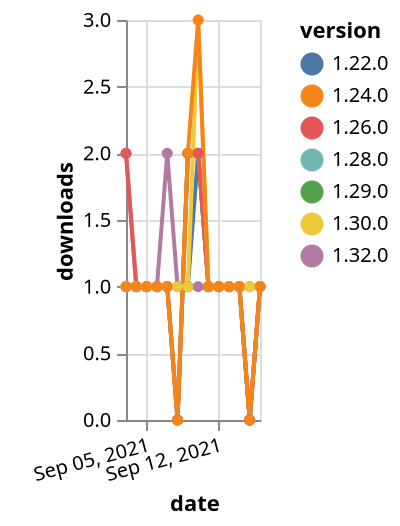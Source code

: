 {"$schema": "https://vega.github.io/schema/vega-lite/v5.json", "description": "A simple bar chart with embedded data.", "data": {"values": [{"date": "2021-09-03", "total": 138, "delta": 1, "version": "1.29.0"}, {"date": "2021-09-04", "total": 139, "delta": 1, "version": "1.29.0"}, {"date": "2021-09-05", "total": 140, "delta": 1, "version": "1.29.0"}, {"date": "2021-09-06", "total": 141, "delta": 1, "version": "1.29.0"}, {"date": "2021-09-07", "total": 142, "delta": 1, "version": "1.29.0"}, {"date": "2021-09-08", "total": 142, "delta": 0, "version": "1.29.0"}, {"date": "2021-09-09", "total": 144, "delta": 2, "version": "1.29.0"}, {"date": "2021-09-10", "total": 146, "delta": 2, "version": "1.29.0"}, {"date": "2021-09-11", "total": 147, "delta": 1, "version": "1.29.0"}, {"date": "2021-09-12", "total": 148, "delta": 1, "version": "1.29.0"}, {"date": "2021-09-13", "total": 149, "delta": 1, "version": "1.29.0"}, {"date": "2021-09-14", "total": 150, "delta": 1, "version": "1.29.0"}, {"date": "2021-09-15", "total": 150, "delta": 0, "version": "1.29.0"}, {"date": "2021-09-16", "total": 151, "delta": 1, "version": "1.29.0"}, {"date": "2021-09-03", "total": 116, "delta": 2, "version": "1.32.0"}, {"date": "2021-09-04", "total": 117, "delta": 1, "version": "1.32.0"}, {"date": "2021-09-05", "total": 118, "delta": 1, "version": "1.32.0"}, {"date": "2021-09-06", "total": 119, "delta": 1, "version": "1.32.0"}, {"date": "2021-09-07", "total": 121, "delta": 2, "version": "1.32.0"}, {"date": "2021-09-08", "total": 122, "delta": 1, "version": "1.32.0"}, {"date": "2021-09-09", "total": 123, "delta": 1, "version": "1.32.0"}, {"date": "2021-09-10", "total": 124, "delta": 1, "version": "1.32.0"}, {"date": "2021-09-11", "total": 125, "delta": 1, "version": "1.32.0"}, {"date": "2021-09-12", "total": 126, "delta": 1, "version": "1.32.0"}, {"date": "2021-09-13", "total": 127, "delta": 1, "version": "1.32.0"}, {"date": "2021-09-14", "total": 128, "delta": 1, "version": "1.32.0"}, {"date": "2021-09-15", "total": 129, "delta": 1, "version": "1.32.0"}, {"date": "2021-09-16", "total": 130, "delta": 1, "version": "1.32.0"}, {"date": "2021-09-03", "total": 218, "delta": 1, "version": "1.22.0"}, {"date": "2021-09-04", "total": 219, "delta": 1, "version": "1.22.0"}, {"date": "2021-09-05", "total": 220, "delta": 1, "version": "1.22.0"}, {"date": "2021-09-06", "total": 221, "delta": 1, "version": "1.22.0"}, {"date": "2021-09-07", "total": 222, "delta": 1, "version": "1.22.0"}, {"date": "2021-09-08", "total": 223, "delta": 1, "version": "1.22.0"}, {"date": "2021-09-09", "total": 224, "delta": 1, "version": "1.22.0"}, {"date": "2021-09-10", "total": 226, "delta": 2, "version": "1.22.0"}, {"date": "2021-09-11", "total": 227, "delta": 1, "version": "1.22.0"}, {"date": "2021-09-12", "total": 228, "delta": 1, "version": "1.22.0"}, {"date": "2021-09-13", "total": 229, "delta": 1, "version": "1.22.0"}, {"date": "2021-09-14", "total": 230, "delta": 1, "version": "1.22.0"}, {"date": "2021-09-15", "total": 230, "delta": 0, "version": "1.22.0"}, {"date": "2021-09-16", "total": 231, "delta": 1, "version": "1.22.0"}, {"date": "2021-09-03", "total": 153, "delta": 1, "version": "1.28.0"}, {"date": "2021-09-04", "total": 154, "delta": 1, "version": "1.28.0"}, {"date": "2021-09-05", "total": 155, "delta": 1, "version": "1.28.0"}, {"date": "2021-09-06", "total": 156, "delta": 1, "version": "1.28.0"}, {"date": "2021-09-07", "total": 157, "delta": 1, "version": "1.28.0"}, {"date": "2021-09-08", "total": 157, "delta": 0, "version": "1.28.0"}, {"date": "2021-09-09", "total": 159, "delta": 2, "version": "1.28.0"}, {"date": "2021-09-10", "total": 161, "delta": 2, "version": "1.28.0"}, {"date": "2021-09-11", "total": 162, "delta": 1, "version": "1.28.0"}, {"date": "2021-09-12", "total": 163, "delta": 1, "version": "1.28.0"}, {"date": "2021-09-13", "total": 164, "delta": 1, "version": "1.28.0"}, {"date": "2021-09-14", "total": 165, "delta": 1, "version": "1.28.0"}, {"date": "2021-09-15", "total": 165, "delta": 0, "version": "1.28.0"}, {"date": "2021-09-16", "total": 166, "delta": 1, "version": "1.28.0"}, {"date": "2021-09-03", "total": 175, "delta": 2, "version": "1.26.0"}, {"date": "2021-09-04", "total": 176, "delta": 1, "version": "1.26.0"}, {"date": "2021-09-05", "total": 177, "delta": 1, "version": "1.26.0"}, {"date": "2021-09-06", "total": 178, "delta": 1, "version": "1.26.0"}, {"date": "2021-09-07", "total": 179, "delta": 1, "version": "1.26.0"}, {"date": "2021-09-08", "total": 179, "delta": 0, "version": "1.26.0"}, {"date": "2021-09-09", "total": 181, "delta": 2, "version": "1.26.0"}, {"date": "2021-09-10", "total": 183, "delta": 2, "version": "1.26.0"}, {"date": "2021-09-11", "total": 184, "delta": 1, "version": "1.26.0"}, {"date": "2021-09-12", "total": 185, "delta": 1, "version": "1.26.0"}, {"date": "2021-09-13", "total": 186, "delta": 1, "version": "1.26.0"}, {"date": "2021-09-14", "total": 187, "delta": 1, "version": "1.26.0"}, {"date": "2021-09-15", "total": 187, "delta": 0, "version": "1.26.0"}, {"date": "2021-09-16", "total": 188, "delta": 1, "version": "1.26.0"}, {"date": "2021-09-03", "total": 168, "delta": 1, "version": "1.30.0"}, {"date": "2021-09-04", "total": 169, "delta": 1, "version": "1.30.0"}, {"date": "2021-09-05", "total": 170, "delta": 1, "version": "1.30.0"}, {"date": "2021-09-06", "total": 171, "delta": 1, "version": "1.30.0"}, {"date": "2021-09-07", "total": 172, "delta": 1, "version": "1.30.0"}, {"date": "2021-09-08", "total": 173, "delta": 1, "version": "1.30.0"}, {"date": "2021-09-09", "total": 174, "delta": 1, "version": "1.30.0"}, {"date": "2021-09-10", "total": 177, "delta": 3, "version": "1.30.0"}, {"date": "2021-09-11", "total": 178, "delta": 1, "version": "1.30.0"}, {"date": "2021-09-12", "total": 179, "delta": 1, "version": "1.30.0"}, {"date": "2021-09-13", "total": 180, "delta": 1, "version": "1.30.0"}, {"date": "2021-09-14", "total": 181, "delta": 1, "version": "1.30.0"}, {"date": "2021-09-15", "total": 182, "delta": 1, "version": "1.30.0"}, {"date": "2021-09-16", "total": 183, "delta": 1, "version": "1.30.0"}, {"date": "2021-09-03", "total": 286, "delta": 1, "version": "1.24.0"}, {"date": "2021-09-04", "total": 287, "delta": 1, "version": "1.24.0"}, {"date": "2021-09-05", "total": 288, "delta": 1, "version": "1.24.0"}, {"date": "2021-09-06", "total": 289, "delta": 1, "version": "1.24.0"}, {"date": "2021-09-07", "total": 290, "delta": 1, "version": "1.24.0"}, {"date": "2021-09-08", "total": 290, "delta": 0, "version": "1.24.0"}, {"date": "2021-09-09", "total": 292, "delta": 2, "version": "1.24.0"}, {"date": "2021-09-10", "total": 295, "delta": 3, "version": "1.24.0"}, {"date": "2021-09-11", "total": 296, "delta": 1, "version": "1.24.0"}, {"date": "2021-09-12", "total": 297, "delta": 1, "version": "1.24.0"}, {"date": "2021-09-13", "total": 298, "delta": 1, "version": "1.24.0"}, {"date": "2021-09-14", "total": 299, "delta": 1, "version": "1.24.0"}, {"date": "2021-09-15", "total": 299, "delta": 0, "version": "1.24.0"}, {"date": "2021-09-16", "total": 300, "delta": 1, "version": "1.24.0"}]}, "width": "container", "mark": {"type": "line", "point": {"filled": true}}, "encoding": {"x": {"field": "date", "type": "temporal", "timeUnit": "yearmonthdate", "title": "date", "axis": {"labelAngle": -15}}, "y": {"field": "delta", "type": "quantitative", "title": "downloads"}, "color": {"field": "version", "type": "nominal"}, "tooltip": {"field": "delta"}}}